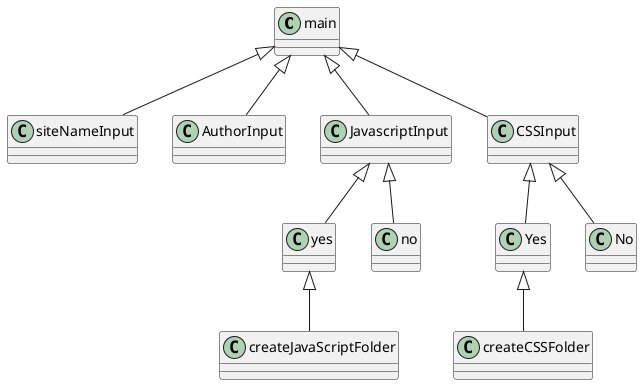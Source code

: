 @startuml
class main

main <|-- siteNameInput
main <|--  AuthorInput
main <|--  JavascriptInput
main <|--  CSSInput

JavascriptInput <|--  yes
JavascriptInput <|--  no

yes <|--  createJavaScriptFolder

CSSInput <|--  Yes
CSSInput <|--  No
Yes <|--  createCSSFolder
@enduml